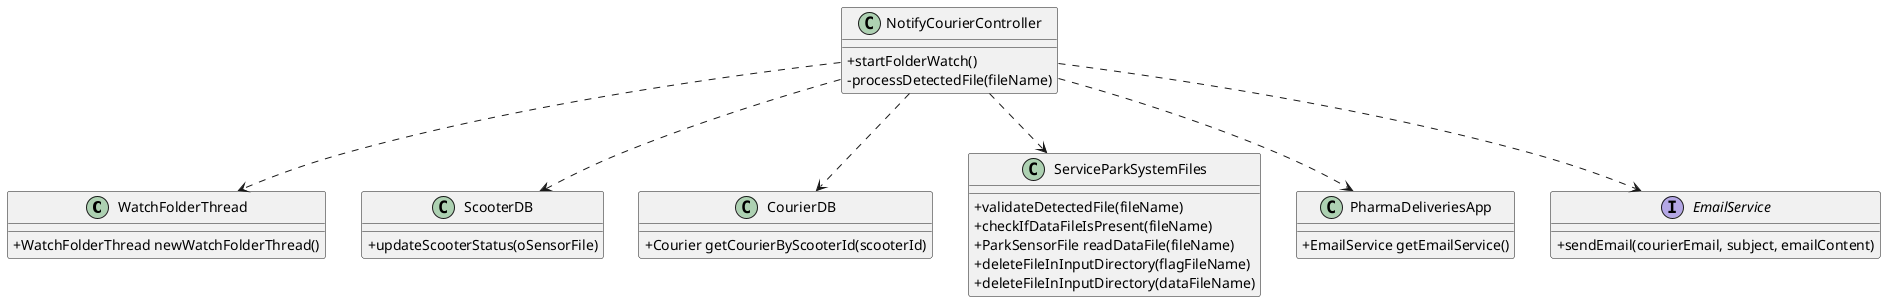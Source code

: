 @startuml
skinparam classAttributeIconSize 0

class WatchFolderThread {
    +WatchFolderThread newWatchFolderThread()
}

class ScooterDB {
    +updateScooterStatus(oSensorFile)
}

class CourierDB {
    +Courier getCourierByScooterId(scooterId)
}

class ServiceParkSystemFiles {
    +validateDetectedFile(fileName)
    +checkIfDataFileIsPresent(fileName)
    +ParkSensorFile readDataFile(fileName)
    +deleteFileInInputDirectory(flagFileName)
    +deleteFileInInputDirectory(dataFileName)
}

class NotifyCourierController {
    +startFolderWatch()
    -processDetectedFile(fileName)
}

class PharmaDeliveriesApp {
    +EmailService getEmailService()
}

interface EmailService {
    +sendEmail(courierEmail, subject, emailContent)
}

NotifyCourierController ..> WatchFolderThread
NotifyCourierController ..> ServiceParkSystemFiles
NotifyCourierController ..> ScooterDB
NotifyCourierController ..> CourierDB
NotifyCourierController ..> PharmaDeliveriesApp
NotifyCourierController ..> EmailService


@enduml
